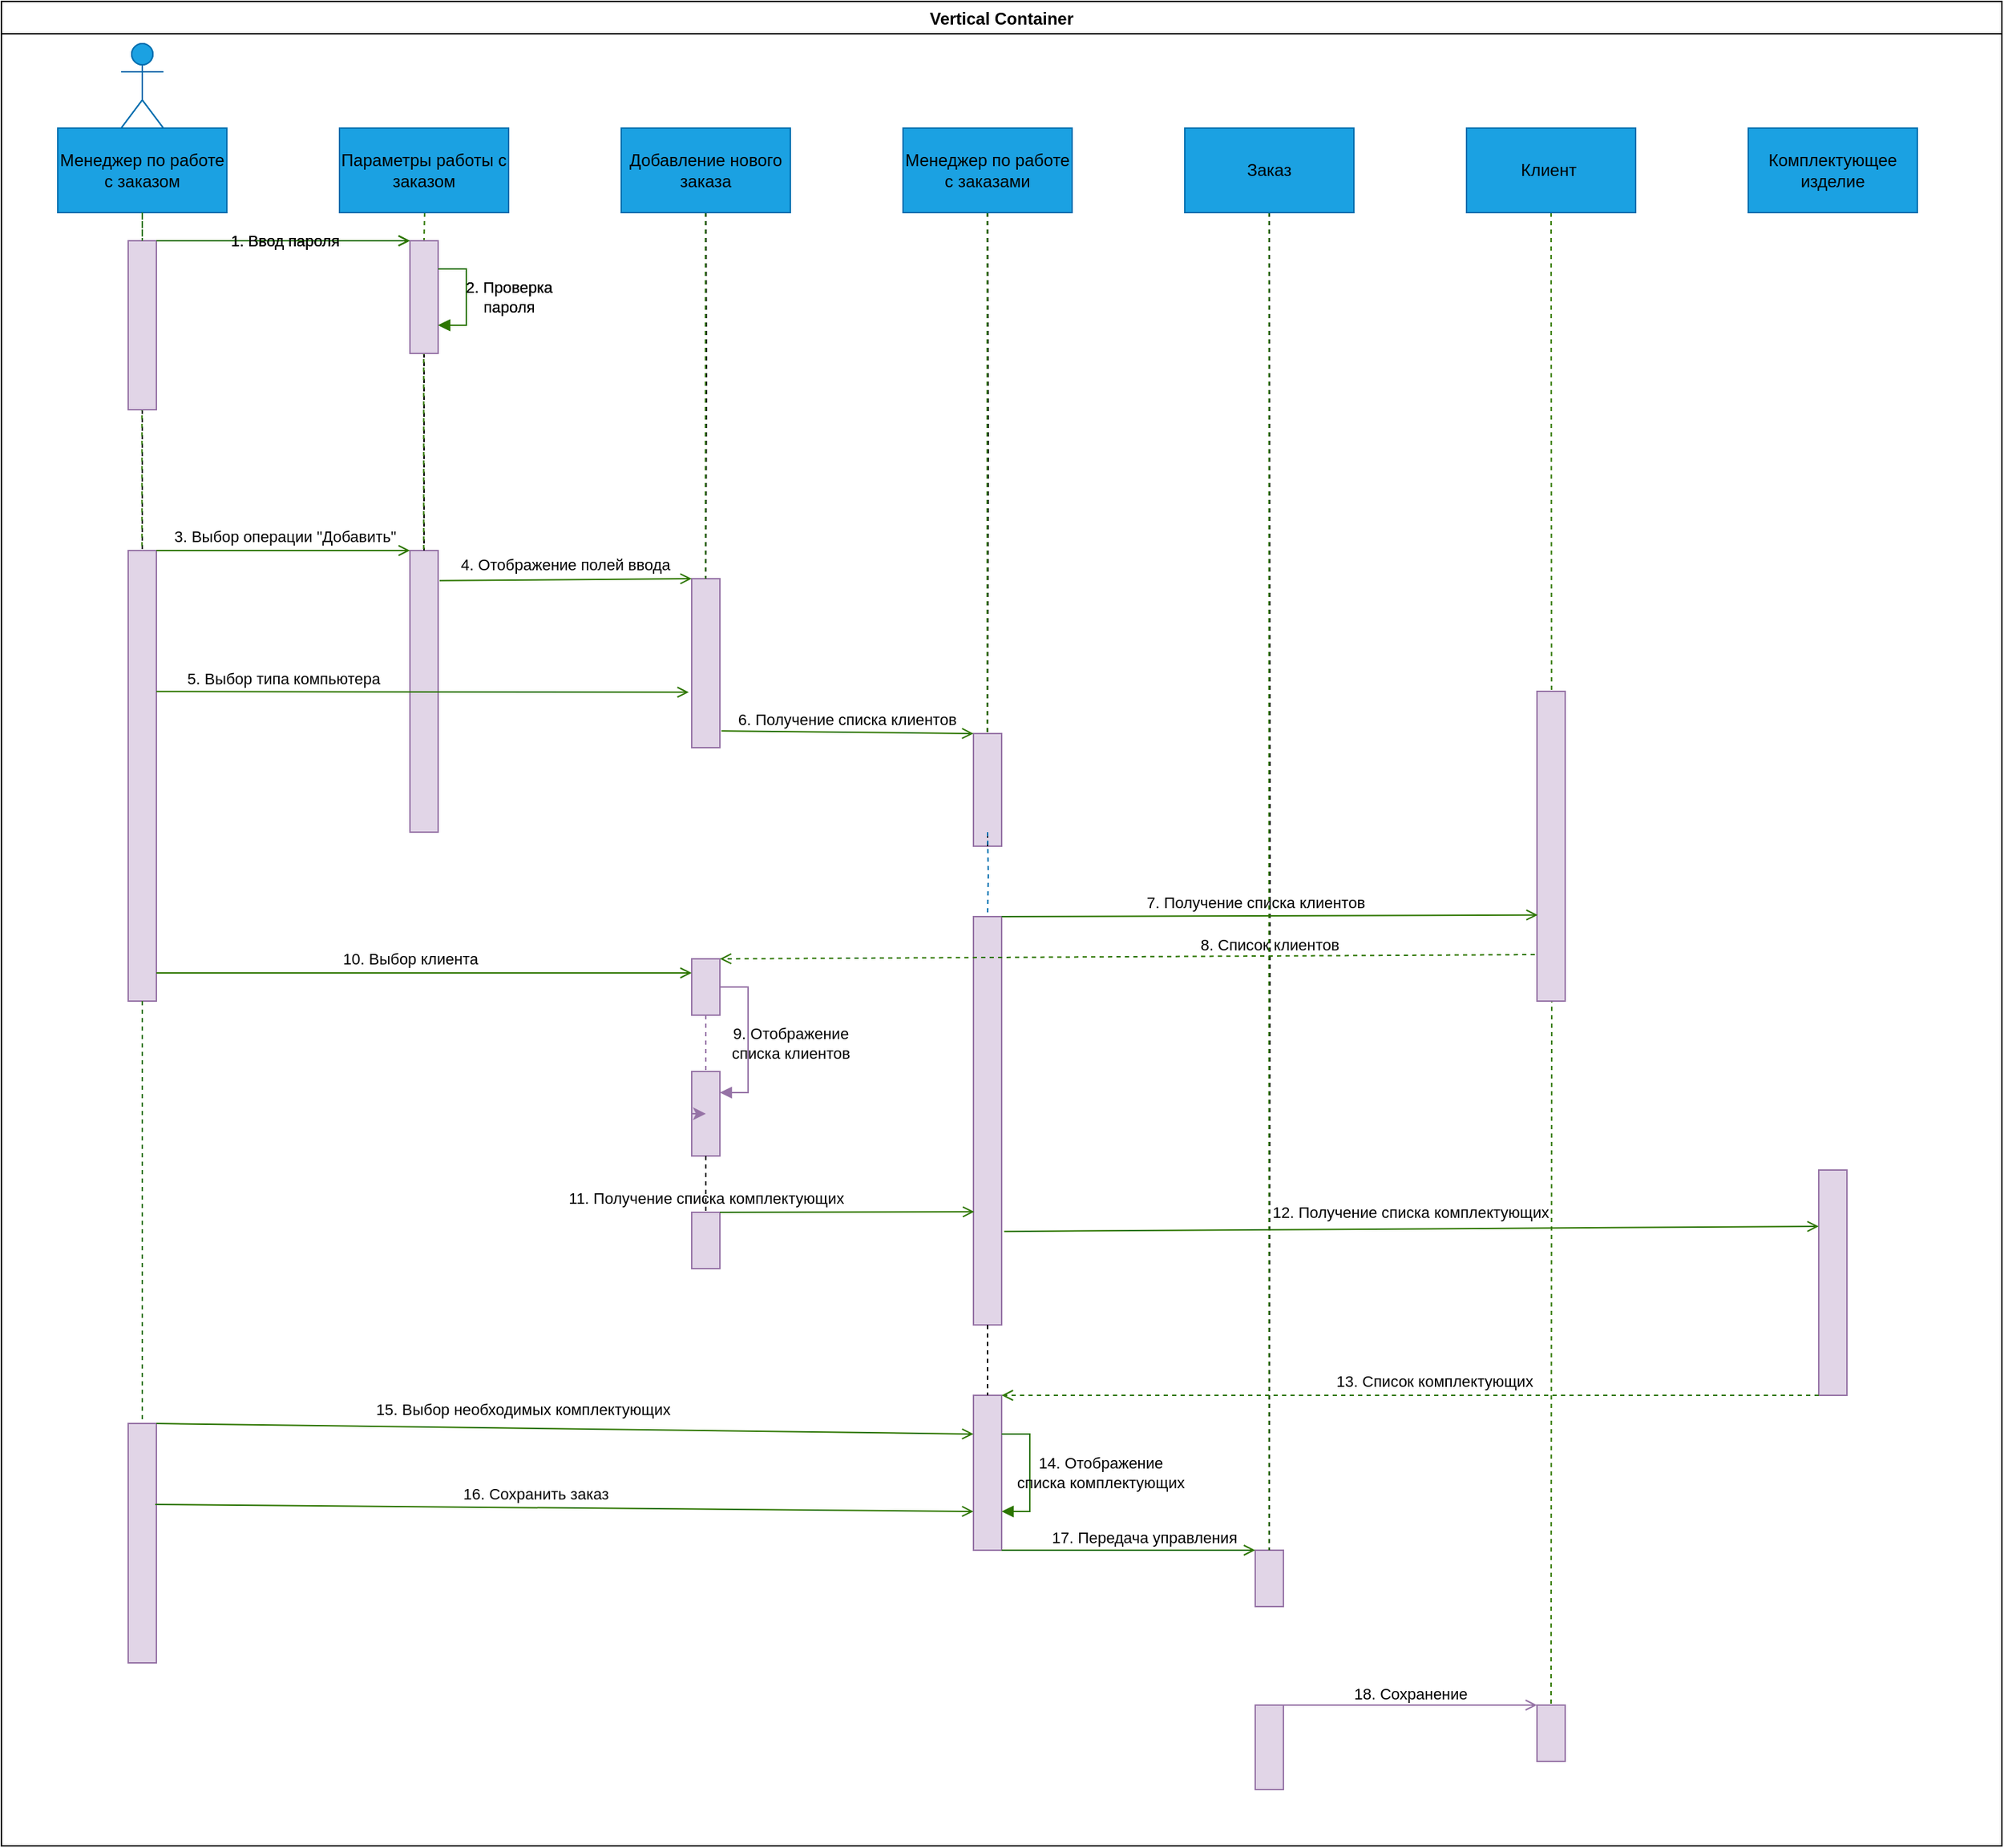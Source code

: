 <mxfile version="20.6.2" type="device"><diagram id="0eErJqHY7ywo8RFmWV6h" name="Страница 1"><mxGraphModel dx="2771" dy="1712" grid="1" gridSize="10" guides="1" tooltips="1" connect="1" arrows="1" fold="1" page="1" pageScale="1" pageWidth="1169" pageHeight="827" math="0" shadow="0"><root><mxCell id="0"/><mxCell id="1" parent="0"/><mxCell id="gHKfkircf9dpKTiM7Mci-1" value="" style="edgeStyle=orthogonalEdgeStyle;rounded=0;orthogonalLoop=1;jettySize=auto;html=1;exitX=0.5;exitY=1;exitDx=0;exitDy=0;endArrow=none;endFill=0;dashed=1;fillColor=#60a917;strokeColor=#2D7600;fontColor=#000000;labelBackgroundColor=none;" parent="1" target="gHKfkircf9dpKTiM7Mci-76" edge="1"><mxGeometry relative="1" as="geometry"><mxPoint x="-770" y="350.0" as="targetPoint"/><mxPoint x="-770" y="-510" as="sourcePoint"/></mxGeometry></mxCell><mxCell id="gHKfkircf9dpKTiM7Mci-2" value="" style="rounded=0;whiteSpace=wrap;html=1;fillColor=#e1d5e7;strokeColor=#9673a6;labelBackgroundColor=none;" parent="1" vertex="1"><mxGeometry x="-980" y="-240" width="20" height="320" as="geometry"/></mxCell><mxCell id="gHKfkircf9dpKTiM7Mci-3" value="" style="edgeStyle=orthogonalEdgeStyle;rounded=0;orthogonalLoop=1;jettySize=auto;html=1;exitX=0.5;exitY=1;exitDx=0;exitDy=0;endArrow=none;endFill=0;dashed=1;startArrow=none;fontColor=#000000;labelBackgroundColor=none;" parent="1" source="gHKfkircf9dpKTiM7Mci-74" target="gHKfkircf9dpKTiM7Mci-2" edge="1"><mxGeometry relative="1" as="geometry"><mxPoint x="-970" y="350.0" as="targetPoint"/><mxPoint x="-970" y="-360" as="sourcePoint"/></mxGeometry></mxCell><mxCell id="gHKfkircf9dpKTiM7Mci-4" value="" style="rounded=0;whiteSpace=wrap;html=1;fillColor=#e1d5e7;strokeColor=#9673a6;labelBackgroundColor=none;" parent="1" vertex="1"><mxGeometry x="-780" y="-240" width="20" height="200" as="geometry"/></mxCell><mxCell id="gHKfkircf9dpKTiM7Mci-5" value="" style="edgeStyle=orthogonalEdgeStyle;rounded=0;orthogonalLoop=1;jettySize=auto;html=1;exitX=0.5;exitY=1;exitDx=0;exitDy=0;endArrow=none;endFill=0;dashed=1;startArrow=none;fontColor=#000000;labelBackgroundColor=none;" parent="1" source="gHKfkircf9dpKTiM7Mci-76" target="gHKfkircf9dpKTiM7Mci-4" edge="1"><mxGeometry relative="1" as="geometry"><mxPoint x="-770" y="350.0" as="targetPoint"/><mxPoint x="-770" y="-400" as="sourcePoint"/></mxGeometry></mxCell><mxCell id="gHKfkircf9dpKTiM7Mci-6" value="" style="rounded=0;whiteSpace=wrap;html=1;fillColor=#e1d5e7;strokeColor=#9673a6;labelBackgroundColor=none;" parent="1" vertex="1"><mxGeometry x="-580" y="-220" width="20" height="120" as="geometry"/></mxCell><mxCell id="gHKfkircf9dpKTiM7Mci-7" value="" style="edgeStyle=orthogonalEdgeStyle;rounded=0;orthogonalLoop=1;jettySize=auto;html=1;exitX=0.5;exitY=1;exitDx=0;exitDy=0;endArrow=none;endFill=0;dashed=1;fontColor=#000000;labelBackgroundColor=none;" parent="1" target="gHKfkircf9dpKTiM7Mci-6" edge="1"><mxGeometry relative="1" as="geometry"><mxPoint x="-570" y="350.0" as="targetPoint"/><mxPoint x="-570" y="-510" as="sourcePoint"/></mxGeometry></mxCell><mxCell id="gHKfkircf9dpKTiM7Mci-8" value="" style="rounded=0;whiteSpace=wrap;html=1;fillColor=#e1d5e7;strokeColor=#9673a6;labelBackgroundColor=none;" parent="1" vertex="1"><mxGeometry x="-380" y="-110" width="20" height="80" as="geometry"/></mxCell><mxCell id="gHKfkircf9dpKTiM7Mci-9" value="" style="edgeStyle=orthogonalEdgeStyle;rounded=0;orthogonalLoop=1;jettySize=auto;html=1;exitX=0.5;exitY=1;exitDx=0;exitDy=0;endArrow=none;endFill=0;dashed=1;fontColor=#000000;labelBackgroundColor=none;" parent="1" target="gHKfkircf9dpKTiM7Mci-8" edge="1"><mxGeometry relative="1" as="geometry"><mxPoint x="-370" y="350.0" as="targetPoint"/><mxPoint x="-370" y="-510" as="sourcePoint"/></mxGeometry></mxCell><mxCell id="gHKfkircf9dpKTiM7Mci-10" value="" style="rounded=0;whiteSpace=wrap;html=1;fillColor=#e1d5e7;strokeColor=#9673a6;labelBackgroundColor=none;" parent="1" vertex="1"><mxGeometry x="-980" y="380" width="20" height="170" as="geometry"/></mxCell><mxCell id="gHKfkircf9dpKTiM7Mci-11" value="" style="edgeStyle=orthogonalEdgeStyle;rounded=0;orthogonalLoop=1;jettySize=auto;html=1;exitX=0.5;exitY=1;exitDx=0;exitDy=0;endArrow=none;endFill=0;dashed=1;startArrow=none;fontColor=#000000;fillColor=#60a917;strokeColor=#2D7600;labelBackgroundColor=none;" parent="1" source="gHKfkircf9dpKTiM7Mci-2" target="gHKfkircf9dpKTiM7Mci-10" edge="1"><mxGeometry relative="1" as="geometry"><mxPoint x="-970" y="350.0" as="targetPoint"/><mxPoint x="-970" y="80.0" as="sourcePoint"/></mxGeometry></mxCell><mxCell id="gHKfkircf9dpKTiM7Mci-12" value="" style="edgeStyle=orthogonalEdgeStyle;rounded=0;orthogonalLoop=1;jettySize=auto;html=1;exitX=0.5;exitY=1;exitDx=0;exitDy=0;endArrow=none;endFill=0;dashed=1;startArrow=none;fontColor=#000000;labelBackgroundColor=none;" parent="1" source="gHKfkircf9dpKTiM7Mci-8" edge="1"><mxGeometry relative="1" as="geometry"><mxPoint x="-370" y="-40.0" as="targetPoint"/><mxPoint x="-370" y="-40.0" as="sourcePoint"/></mxGeometry></mxCell><mxCell id="gHKfkircf9dpKTiM7Mci-13" style="edgeStyle=orthogonalEdgeStyle;rounded=0;orthogonalLoop=1;jettySize=auto;html=1;exitX=1;exitY=0.5;exitDx=0;exitDy=0;entryX=1;entryY=0.25;entryDx=0;entryDy=0;endArrow=block;endFill=1;fontColor=#000000;fillColor=#e1d5e7;strokeColor=#9673a6;labelBackgroundColor=none;" parent="1" source="gHKfkircf9dpKTiM7Mci-15" target="gHKfkircf9dpKTiM7Mci-16" edge="1"><mxGeometry relative="1" as="geometry"/></mxCell><mxCell id="gHKfkircf9dpKTiM7Mci-14" value="9. Отображение &lt;br&gt;списка клиентов" style="edgeLabel;html=1;align=center;verticalAlign=middle;resizable=0;points=[];fontColor=#000000;labelBackgroundColor=none;" parent="gHKfkircf9dpKTiM7Mci-13" vertex="1" connectable="0"><mxGeometry x="-0.325" y="-2" relative="1" as="geometry"><mxPoint x="32" y="21" as="offset"/></mxGeometry></mxCell><mxCell id="gHKfkircf9dpKTiM7Mci-15" value="" style="rounded=0;whiteSpace=wrap;html=1;fillColor=#e1d5e7;strokeColor=#9673a6;labelBackgroundColor=none;" parent="1" vertex="1"><mxGeometry x="-580" y="50" width="20" height="40" as="geometry"/></mxCell><mxCell id="gHKfkircf9dpKTiM7Mci-16" value="" style="rounded=0;whiteSpace=wrap;html=1;fillColor=#e1d5e7;strokeColor=#9673a6;labelBackgroundColor=none;" parent="1" vertex="1"><mxGeometry x="-580" y="130" width="20" height="60" as="geometry"/></mxCell><mxCell id="gHKfkircf9dpKTiM7Mci-17" value="" style="edgeStyle=orthogonalEdgeStyle;rounded=0;orthogonalLoop=1;jettySize=auto;html=1;exitX=0.5;exitY=1;exitDx=0;exitDy=0;endArrow=none;endFill=0;dashed=1;startArrow=none;fontColor=#000000;labelBackgroundColor=none;fillColor=#e1d5e7;strokeColor=#9673a6;" parent="1" source="gHKfkircf9dpKTiM7Mci-15" target="gHKfkircf9dpKTiM7Mci-16" edge="1"><mxGeometry relative="1" as="geometry"><mxPoint x="-570" y="350.0" as="targetPoint"/><mxPoint x="-570" y="-4.547e-13" as="sourcePoint"/></mxGeometry></mxCell><mxCell id="gHKfkircf9dpKTiM7Mci-18" value="" style="rounded=0;whiteSpace=wrap;html=1;fillColor=#e1d5e7;strokeColor=#9673a6;labelBackgroundColor=none;" parent="1" vertex="1"><mxGeometry x="-580" y="230" width="20" height="40" as="geometry"/></mxCell><mxCell id="gHKfkircf9dpKTiM7Mci-19" value="" style="edgeStyle=orthogonalEdgeStyle;rounded=0;orthogonalLoop=1;jettySize=auto;html=1;exitX=0.5;exitY=1;exitDx=0;exitDy=0;endArrow=none;endFill=0;dashed=1;startArrow=none;fontColor=#000000;labelBackgroundColor=none;" parent="1" source="gHKfkircf9dpKTiM7Mci-16" target="gHKfkircf9dpKTiM7Mci-18" edge="1"><mxGeometry relative="1" as="geometry"><mxPoint x="-570" y="350.0" as="targetPoint"/><mxPoint x="-569" y="100.0" as="sourcePoint"/></mxGeometry></mxCell><mxCell id="gHKfkircf9dpKTiM7Mci-20" value="" style="rounded=0;whiteSpace=wrap;html=1;fillColor=#e1d5e7;strokeColor=#9673a6;labelBackgroundColor=none;" parent="1" vertex="1"><mxGeometry x="-380" y="20" width="20" height="290" as="geometry"/></mxCell><mxCell id="gHKfkircf9dpKTiM7Mci-21" value="" style="edgeStyle=orthogonalEdgeStyle;rounded=0;orthogonalLoop=1;jettySize=auto;html=1;endArrow=none;endFill=0;dashed=1;startArrow=none;fillColor=#1ba1e2;strokeColor=#006EAF;fontColor=#000000;labelBackgroundColor=none;" parent="1" target="gHKfkircf9dpKTiM7Mci-20" edge="1"><mxGeometry relative="1" as="geometry"><mxPoint x="-370" y="600.0" as="targetPoint"/><mxPoint x="-370" y="-40.0" as="sourcePoint"/><Array as="points"/></mxGeometry></mxCell><mxCell id="gHKfkircf9dpKTiM7Mci-22" value="" style="rounded=0;whiteSpace=wrap;html=1;fillColor=#e1d5e7;strokeColor=#9673a6;labelBackgroundColor=none;" parent="1" vertex="1"><mxGeometry x="-380" y="360" width="20" height="110" as="geometry"/></mxCell><mxCell id="gHKfkircf9dpKTiM7Mci-23" value="" style="edgeStyle=orthogonalEdgeStyle;rounded=0;orthogonalLoop=1;jettySize=auto;html=1;endArrow=none;endFill=0;dashed=1;startArrow=none;fontColor=#000000;labelBackgroundColor=none;" parent="1" source="gHKfkircf9dpKTiM7Mci-20" target="gHKfkircf9dpKTiM7Mci-22" edge="1"><mxGeometry relative="1" as="geometry"><mxPoint x="-370" y="600.0" as="targetPoint"/><mxPoint x="-369.941" y="340.0" as="sourcePoint"/><Array as="points"/></mxGeometry></mxCell><mxCell id="gHKfkircf9dpKTiM7Mci-24" value="" style="rounded=0;whiteSpace=wrap;html=1;fillColor=#e1d5e7;strokeColor=#9673a6;labelBackgroundColor=none;" parent="1" vertex="1"><mxGeometry x="-180" y="470" width="20" height="40" as="geometry"/></mxCell><mxCell id="gHKfkircf9dpKTiM7Mci-25" value="" style="edgeStyle=orthogonalEdgeStyle;rounded=0;orthogonalLoop=1;jettySize=auto;html=1;exitX=0.5;exitY=1;exitDx=0;exitDy=0;endArrow=none;endFill=0;dashed=1;entryX=0.5;entryY=0;entryDx=0;entryDy=0;fontColor=#000000;labelBackgroundColor=none;" parent="1" target="gHKfkircf9dpKTiM7Mci-24" edge="1"><mxGeometry relative="1" as="geometry"><mxPoint x="-170" y="270.0" as="targetPoint"/><mxPoint x="-170" y="-510" as="sourcePoint"/></mxGeometry></mxCell><mxCell id="gHKfkircf9dpKTiM7Mci-26" value="" style="rounded=0;whiteSpace=wrap;html=1;fillColor=#e1d5e7;strokeColor=#9673a6;labelBackgroundColor=none;" parent="1" vertex="1"><mxGeometry x="-180" y="580" width="20" height="60" as="geometry"/></mxCell><mxCell id="gHKfkircf9dpKTiM7Mci-27" value="" style="rounded=0;whiteSpace=wrap;html=1;fillColor=#e1d5e7;strokeColor=#9673a6;labelBackgroundColor=none;" parent="1" vertex="1"><mxGeometry x="20" y="580" width="20" height="40" as="geometry"/></mxCell><mxCell id="gHKfkircf9dpKTiM7Mci-28" value="" style="edgeStyle=orthogonalEdgeStyle;rounded=0;orthogonalLoop=1;jettySize=auto;html=1;exitX=0.5;exitY=1;exitDx=0;exitDy=0;endArrow=none;endFill=0;dashed=1;fontColor=#000000;fillColor=#60a917;strokeColor=#2D7600;labelBackgroundColor=none;" parent="1" target="gHKfkircf9dpKTiM7Mci-27" edge="1"><mxGeometry relative="1" as="geometry"><mxPoint x="30" y="830.0" as="targetPoint"/><mxPoint x="30" y="-510" as="sourcePoint"/></mxGeometry></mxCell><mxCell id="gHKfkircf9dpKTiM7Mci-29" value="" style="rounded=0;whiteSpace=wrap;html=1;fillColor=#e1d5e7;strokeColor=#9673a6;labelBackgroundColor=none;" parent="1" vertex="1"><mxGeometry x="20" y="-140" width="20" height="220" as="geometry"/></mxCell><mxCell id="gHKfkircf9dpKTiM7Mci-30" value="" style="rounded=0;whiteSpace=wrap;html=1;fillColor=#e1d5e7;strokeColor=#9673a6;labelBackgroundColor=none;" parent="1" vertex="1"><mxGeometry x="220" y="200" width="20" height="160" as="geometry"/></mxCell><mxCell id="gHKfkircf9dpKTiM7Mci-31" value="" style="html=1;verticalAlign=bottom;labelBackgroundColor=none;endArrow=open;endFill=0;rounded=0;entryX=0;entryY=0;entryDx=0;entryDy=0;exitX=1;exitY=0;exitDx=0;exitDy=0;fontColor=#000000;fillColor=#60a917;strokeColor=#2D7600;" parent="1" source="gHKfkircf9dpKTiM7Mci-2" target="gHKfkircf9dpKTiM7Mci-4" edge="1"><mxGeometry width="160" relative="1" as="geometry"><mxPoint x="-960" y="-240.0" as="sourcePoint"/><mxPoint x="-780" y="-240.0" as="targetPoint"/></mxGeometry></mxCell><mxCell id="gHKfkircf9dpKTiM7Mci-32" value="3. Выбор операции &quot;Добавить&quot;" style="edgeLabel;html=1;align=center;verticalAlign=middle;resizable=0;points=[];fontColor=#000000;labelBackgroundColor=none;" parent="gHKfkircf9dpKTiM7Mci-31" vertex="1" connectable="0"><mxGeometry x="-0.217" y="2" relative="1" as="geometry"><mxPoint x="20" y="-8" as="offset"/></mxGeometry></mxCell><mxCell id="gHKfkircf9dpKTiM7Mci-33" value="" style="html=1;verticalAlign=bottom;labelBackgroundColor=none;endArrow=open;endFill=0;rounded=0;entryX=0;entryY=0;entryDx=0;entryDy=0;exitX=1.05;exitY=0.107;exitDx=0;exitDy=0;exitPerimeter=0;fontColor=#000000;fillColor=#60a917;strokeColor=#2D7600;" parent="1" source="gHKfkircf9dpKTiM7Mci-4" target="gHKfkircf9dpKTiM7Mci-6" edge="1"><mxGeometry width="160" relative="1" as="geometry"><mxPoint x="-760" y="-220" as="sourcePoint"/><mxPoint x="-580" y="-220.0" as="targetPoint"/></mxGeometry></mxCell><mxCell id="gHKfkircf9dpKTiM7Mci-34" value="4. Отображение полей ввода" style="edgeLabel;html=1;align=center;verticalAlign=middle;resizable=0;points=[];fontColor=#000000;labelBackgroundColor=none;" parent="gHKfkircf9dpKTiM7Mci-33" vertex="1" connectable="0"><mxGeometry x="-0.534" y="1" relative="1" as="geometry"><mxPoint x="47" y="-10" as="offset"/></mxGeometry></mxCell><mxCell id="gHKfkircf9dpKTiM7Mci-35" value="" style="html=1;verticalAlign=bottom;labelBackgroundColor=none;endArrow=open;endFill=0;rounded=0;entryX=-0.104;entryY=0.672;entryDx=0;entryDy=0;exitX=1;exitY=0.313;exitDx=0;exitDy=0;exitPerimeter=0;entryPerimeter=0;fontColor=#000000;fillColor=#60a917;strokeColor=#2D7600;" parent="1" source="gHKfkircf9dpKTiM7Mci-2" target="gHKfkircf9dpKTiM7Mci-6" edge="1"><mxGeometry width="160" relative="1" as="geometry"><mxPoint x="-760" y="-140.0" as="sourcePoint"/><mxPoint x="-580.0" y="-140.0" as="targetPoint"/></mxGeometry></mxCell><mxCell id="gHKfkircf9dpKTiM7Mci-36" value="5. Выбор типа компьютера" style="edgeLabel;html=1;align=center;verticalAlign=middle;resizable=0;points=[];fontColor=#000000;labelBackgroundColor=none;" parent="gHKfkircf9dpKTiM7Mci-35" vertex="1" connectable="0"><mxGeometry x="-0.572" y="2" relative="1" as="geometry"><mxPoint x="9" y="-8" as="offset"/></mxGeometry></mxCell><mxCell id="gHKfkircf9dpKTiM7Mci-37" value="" style="html=1;verticalAlign=bottom;labelBackgroundColor=none;endArrow=open;endFill=0;rounded=0;entryX=0;entryY=0;entryDx=0;entryDy=0;exitX=1.054;exitY=0.901;exitDx=0;exitDy=0;exitPerimeter=0;fontColor=#000000;fillColor=#60a917;strokeColor=#2D7600;" parent="1" source="gHKfkircf9dpKTiM7Mci-6" target="gHKfkircf9dpKTiM7Mci-8" edge="1"><mxGeometry width="160" relative="1" as="geometry"><mxPoint x="-559" y="-108.6" as="sourcePoint"/><mxPoint x="-380" y="-110" as="targetPoint"/></mxGeometry></mxCell><mxCell id="gHKfkircf9dpKTiM7Mci-38" value="6. Получение списка клиентов" style="edgeLabel;html=1;align=center;verticalAlign=middle;resizable=0;points=[];fontColor=#000000;labelBackgroundColor=none;" parent="gHKfkircf9dpKTiM7Mci-37" vertex="1" connectable="0"><mxGeometry x="0.184" relative="1" as="geometry"><mxPoint x="-17" y="-9" as="offset"/></mxGeometry></mxCell><mxCell id="gHKfkircf9dpKTiM7Mci-39" value="" style="html=1;verticalAlign=bottom;labelBackgroundColor=none;endArrow=open;endFill=0;rounded=0;entryX=0.028;entryY=0.722;entryDx=0;entryDy=0;exitX=1;exitY=0;exitDx=0;exitDy=0;entryPerimeter=0;fontColor=#000000;fillColor=#60a917;strokeColor=#2D7600;" parent="1" source="gHKfkircf9dpKTiM7Mci-20" target="gHKfkircf9dpKTiM7Mci-29" edge="1"><mxGeometry width="160" relative="1" as="geometry"><mxPoint x="-360" y="20" as="sourcePoint"/><mxPoint x="-180" y="20" as="targetPoint"/></mxGeometry></mxCell><mxCell id="gHKfkircf9dpKTiM7Mci-40" value="7. Получение списка клиентов" style="edgeLabel;html=1;align=center;verticalAlign=middle;resizable=0;points=[];fontColor=#000000;labelBackgroundColor=none;" parent="gHKfkircf9dpKTiM7Mci-39" vertex="1" connectable="0"><mxGeometry x="-0.182" y="3" relative="1" as="geometry"><mxPoint x="24" y="-7" as="offset"/></mxGeometry></mxCell><mxCell id="gHKfkircf9dpKTiM7Mci-41" value="" style="html=1;verticalAlign=bottom;labelBackgroundColor=none;endArrow=open;endFill=0;dashed=1;rounded=0;entryX=1;entryY=0;entryDx=0;entryDy=0;exitX=-0.077;exitY=0.85;exitDx=0;exitDy=0;exitPerimeter=0;fontColor=#000000;fillColor=#60a917;strokeColor=#2D7600;" parent="1" source="gHKfkircf9dpKTiM7Mci-29" target="gHKfkircf9dpKTiM7Mci-15" edge="1"><mxGeometry width="160" relative="1" as="geometry"><mxPoint x="-320" y="70" as="sourcePoint"/><mxPoint x="-160" y="70" as="targetPoint"/></mxGeometry></mxCell><mxCell id="gHKfkircf9dpKTiM7Mci-42" value="8. Список клиентов" style="edgeLabel;html=1;align=center;verticalAlign=middle;resizable=0;points=[];fontColor=#000000;labelBackgroundColor=none;" parent="gHKfkircf9dpKTiM7Mci-41" vertex="1" connectable="0"><mxGeometry x="-0.428" y="-3" relative="1" as="geometry"><mxPoint x="-23" y="-5" as="offset"/></mxGeometry></mxCell><mxCell id="gHKfkircf9dpKTiM7Mci-43" value="" style="html=1;verticalAlign=bottom;labelBackgroundColor=none;endArrow=open;endFill=0;rounded=0;entryX=0;entryY=0.25;entryDx=0;entryDy=0;fontColor=#000000;fillColor=#60a917;strokeColor=#2D7600;" parent="1" target="gHKfkircf9dpKTiM7Mci-15" edge="1"><mxGeometry width="160" relative="1" as="geometry"><mxPoint x="-960" y="60" as="sourcePoint"/><mxPoint x="-800" y="60" as="targetPoint"/></mxGeometry></mxCell><mxCell id="gHKfkircf9dpKTiM7Mci-44" value="10. Выбор клиента" style="edgeLabel;html=1;align=center;verticalAlign=middle;resizable=0;points=[];fontColor=#000000;labelBackgroundColor=none;" parent="gHKfkircf9dpKTiM7Mci-43" vertex="1" connectable="0"><mxGeometry x="-0.089" y="1" relative="1" as="geometry"><mxPoint x="7" y="-9" as="offset"/></mxGeometry></mxCell><mxCell id="gHKfkircf9dpKTiM7Mci-45" value="" style="html=1;verticalAlign=bottom;labelBackgroundColor=none;endArrow=open;endFill=0;rounded=0;entryX=0.027;entryY=0.723;entryDx=0;entryDy=0;entryPerimeter=0;exitX=1;exitY=0;exitDx=0;exitDy=0;fillColor=#60a917;strokeColor=#2D7600;fontColor=#000000;" parent="1" source="gHKfkircf9dpKTiM7Mci-18" target="gHKfkircf9dpKTiM7Mci-20" edge="1"><mxGeometry width="160" relative="1" as="geometry"><mxPoint x="-760" y="220" as="sourcePoint"/><mxPoint x="-380" y="220" as="targetPoint"/></mxGeometry></mxCell><mxCell id="gHKfkircf9dpKTiM7Mci-46" value="11. Получение списка комплектующих" style="edgeLabel;html=1;align=center;verticalAlign=middle;resizable=0;points=[];fontColor=#000000;labelBackgroundColor=none;" parent="gHKfkircf9dpKTiM7Mci-45" vertex="1" connectable="0"><mxGeometry x="-0.682" y="1" relative="1" as="geometry"><mxPoint x="-39" y="-9" as="offset"/></mxGeometry></mxCell><mxCell id="gHKfkircf9dpKTiM7Mci-47" value="" style="html=1;verticalAlign=bottom;labelBackgroundColor=none;endArrow=open;endFill=0;rounded=0;entryX=0;entryY=0.25;entryDx=0;entryDy=0;exitX=1.089;exitY=0.771;exitDx=0;exitDy=0;exitPerimeter=0;fontColor=#000000;fillColor=#60a917;strokeColor=#2D7600;" parent="1" source="gHKfkircf9dpKTiM7Mci-20" target="gHKfkircf9dpKTiM7Mci-30" edge="1"><mxGeometry width="160" relative="1" as="geometry"><mxPoint x="-360" y="240" as="sourcePoint"/><mxPoint x="-179.46" y="239.67" as="targetPoint"/></mxGeometry></mxCell><mxCell id="gHKfkircf9dpKTiM7Mci-48" value="12. Получение списка комплектующих" style="edgeLabel;html=1;align=center;verticalAlign=middle;resizable=0;points=[];fontColor=#000000;labelBackgroundColor=none;" parent="gHKfkircf9dpKTiM7Mci-47" vertex="1" connectable="0"><mxGeometry x="-0.077" y="-1" relative="1" as="geometry"><mxPoint x="21" y="-13" as="offset"/></mxGeometry></mxCell><mxCell id="gHKfkircf9dpKTiM7Mci-49" value="" style="html=1;verticalAlign=bottom;labelBackgroundColor=none;endArrow=open;endFill=0;dashed=1;rounded=0;entryX=1;entryY=0;entryDx=0;entryDy=0;exitX=0;exitY=1;exitDx=0;exitDy=0;fontColor=#000000;fillColor=#60a917;strokeColor=#2D7600;" parent="1" source="gHKfkircf9dpKTiM7Mci-30" target="gHKfkircf9dpKTiM7Mci-22" edge="1"><mxGeometry width="160" relative="1" as="geometry"><mxPoint x="-120" y="300" as="sourcePoint"/><mxPoint x="40" y="300" as="targetPoint"/></mxGeometry></mxCell><mxCell id="gHKfkircf9dpKTiM7Mci-50" value="13. Список комплектующих" style="edgeLabel;html=1;align=center;verticalAlign=middle;resizable=0;points=[];fontColor=#000000;labelBackgroundColor=none;" parent="gHKfkircf9dpKTiM7Mci-49" vertex="1" connectable="0"><mxGeometry x="-0.059" y="3" relative="1" as="geometry"><mxPoint y="-13" as="offset"/></mxGeometry></mxCell><mxCell id="gHKfkircf9dpKTiM7Mci-51" value="" style="html=1;verticalAlign=bottom;labelBackgroundColor=none;endArrow=open;endFill=0;rounded=0;exitX=1;exitY=0;exitDx=0;exitDy=0;entryX=0;entryY=0.25;entryDx=0;entryDy=0;fontColor=#000000;fillColor=#60a917;strokeColor=#2D7600;" parent="1" source="gHKfkircf9dpKTiM7Mci-10" target="gHKfkircf9dpKTiM7Mci-22" edge="1"><mxGeometry width="160" relative="1" as="geometry"><mxPoint x="-950" y="380" as="sourcePoint"/><mxPoint x="40" y="300" as="targetPoint"/></mxGeometry></mxCell><mxCell id="gHKfkircf9dpKTiM7Mci-52" value="15. Выбор необходимых комплектующих" style="edgeLabel;html=1;align=center;verticalAlign=middle;resizable=0;points=[];fontColor=#000000;labelBackgroundColor=none;" parent="gHKfkircf9dpKTiM7Mci-51" vertex="1" connectable="0"><mxGeometry x="-0.145" relative="1" as="geometry"><mxPoint x="12" y="-13" as="offset"/></mxGeometry></mxCell><mxCell id="gHKfkircf9dpKTiM7Mci-53" style="edgeStyle=orthogonalEdgeStyle;rounded=0;orthogonalLoop=1;jettySize=auto;html=1;exitX=1;exitY=0.25;exitDx=0;exitDy=0;entryX=1;entryY=0.75;entryDx=0;entryDy=0;endArrow=block;endFill=1;fontColor=#000000;fillColor=#60a917;strokeColor=#2D7600;labelBackgroundColor=none;" parent="1" source="gHKfkircf9dpKTiM7Mci-22" target="gHKfkircf9dpKTiM7Mci-22" edge="1"><mxGeometry relative="1" as="geometry"/></mxCell><mxCell id="gHKfkircf9dpKTiM7Mci-54" value="14. Отображение &lt;br&gt;списка комплектующих" style="edgeLabel;html=1;align=center;verticalAlign=middle;resizable=0;points=[];fontColor=#000000;labelBackgroundColor=none;" parent="gHKfkircf9dpKTiM7Mci-53" vertex="1" connectable="0"><mxGeometry x="-0.368" y="3" relative="1" as="geometry"><mxPoint x="47" y="17" as="offset"/></mxGeometry></mxCell><mxCell id="gHKfkircf9dpKTiM7Mci-55" value="" style="html=1;verticalAlign=bottom;labelBackgroundColor=none;endArrow=open;endFill=0;rounded=0;entryX=0;entryY=0.75;entryDx=0;entryDy=0;exitX=0.959;exitY=0.338;exitDx=0;exitDy=0;exitPerimeter=0;fontColor=#000000;fillColor=#60a917;strokeColor=#2D7600;" parent="1" source="gHKfkircf9dpKTiM7Mci-10" target="gHKfkircf9dpKTiM7Mci-22" edge="1"><mxGeometry width="160" relative="1" as="geometry"><mxPoint x="-730" y="450" as="sourcePoint"/><mxPoint x="-570" y="450" as="targetPoint"/></mxGeometry></mxCell><mxCell id="gHKfkircf9dpKTiM7Mci-56" value="16. Сохранить заказ" style="edgeLabel;html=1;align=center;verticalAlign=middle;resizable=0;points=[];fontColor=#000000;labelBackgroundColor=none;" parent="gHKfkircf9dpKTiM7Mci-55" vertex="1" connectable="0"><mxGeometry x="-0.072" relative="1" as="geometry"><mxPoint y="-10" as="offset"/></mxGeometry></mxCell><mxCell id="gHKfkircf9dpKTiM7Mci-57" value="" style="html=1;verticalAlign=bottom;labelBackgroundColor=none;endArrow=open;endFill=0;rounded=0;exitX=1;exitY=1;exitDx=0;exitDy=0;entryX=0;entryY=0;entryDx=0;entryDy=0;fontColor=#000000;fillColor=#60a917;strokeColor=#2D7600;" parent="1" source="gHKfkircf9dpKTiM7Mci-22" target="gHKfkircf9dpKTiM7Mci-24" edge="1"><mxGeometry width="160" relative="1" as="geometry"><mxPoint x="-200" y="530" as="sourcePoint"/><mxPoint x="-40" y="530" as="targetPoint"/></mxGeometry></mxCell><mxCell id="gHKfkircf9dpKTiM7Mci-58" value="17. Передача управления" style="edgeLabel;html=1;align=center;verticalAlign=middle;resizable=0;points=[];fontColor=#000000;labelBackgroundColor=none;" parent="gHKfkircf9dpKTiM7Mci-57" vertex="1" connectable="0"><mxGeometry x="0.121" y="-1" relative="1" as="geometry"><mxPoint y="-10" as="offset"/></mxGeometry></mxCell><mxCell id="gHKfkircf9dpKTiM7Mci-59" value="" style="html=1;verticalAlign=bottom;labelBackgroundColor=none;endArrow=open;endFill=0;rounded=0;entryX=0;entryY=0;entryDx=0;entryDy=0;exitX=1;exitY=0;exitDx=0;exitDy=0;fontColor=#000000;fillColor=#e1d5e7;strokeColor=#9673a6;" parent="1" source="gHKfkircf9dpKTiM7Mci-26" target="gHKfkircf9dpKTiM7Mci-27" edge="1"><mxGeometry width="160" relative="1" as="geometry"><mxPoint x="-120" y="560" as="sourcePoint"/><mxPoint x="40" y="560" as="targetPoint"/></mxGeometry></mxCell><mxCell id="gHKfkircf9dpKTiM7Mci-60" value="18. Сохранение" style="edgeLabel;html=1;align=center;verticalAlign=middle;resizable=0;points=[];fontColor=#000000;labelBackgroundColor=none;" parent="gHKfkircf9dpKTiM7Mci-59" vertex="1" connectable="0"><mxGeometry x="-0.169" y="-2" relative="1" as="geometry"><mxPoint x="15" y="-10" as="offset"/></mxGeometry></mxCell><mxCell id="gHKfkircf9dpKTiM7Mci-61" value="" style="edgeStyle=orthogonalEdgeStyle;rounded=0;orthogonalLoop=1;jettySize=auto;html=1;exitX=0.5;exitY=1;exitDx=0;exitDy=0;endArrow=none;endFill=0;dashed=1;startArrow=none;fillColor=#60a917;strokeColor=#2D7600;fontColor=#000000;labelBackgroundColor=none;" parent="1" edge="1"><mxGeometry relative="1" as="geometry"><mxPoint x="-970.23" y="-240" as="targetPoint"/><mxPoint x="-970.23" y="-360" as="sourcePoint"/></mxGeometry></mxCell><mxCell id="gHKfkircf9dpKTiM7Mci-62" value="" style="edgeStyle=orthogonalEdgeStyle;rounded=0;orthogonalLoop=1;jettySize=auto;html=1;exitX=0.5;exitY=1;exitDx=0;exitDy=0;endArrow=none;endFill=0;dashed=1;startArrow=none;fillColor=#60a917;strokeColor=#2D7600;fontColor=#000000;labelBackgroundColor=none;" parent="1" edge="1"><mxGeometry relative="1" as="geometry"><mxPoint x="-770.23" y="-240" as="targetPoint"/><mxPoint x="-770.23" y="-400" as="sourcePoint"/></mxGeometry></mxCell><mxCell id="gHKfkircf9dpKTiM7Mci-63" value="" style="edgeStyle=orthogonalEdgeStyle;rounded=0;orthogonalLoop=1;jettySize=auto;html=1;exitX=0.5;exitY=1;exitDx=0;exitDy=0;endArrow=none;endFill=0;dashed=1;fillColor=#60a917;strokeColor=#2D7600;fontColor=#000000;labelBackgroundColor=none;" parent="1" edge="1"><mxGeometry relative="1" as="geometry"><mxPoint x="-570.23" y="-220" as="targetPoint"/><mxPoint x="-570.23" y="-510" as="sourcePoint"/></mxGeometry></mxCell><mxCell id="gHKfkircf9dpKTiM7Mci-64" value="" style="edgeStyle=orthogonalEdgeStyle;rounded=0;orthogonalLoop=1;jettySize=auto;html=1;exitX=0.5;exitY=1;exitDx=0;exitDy=0;endArrow=none;endFill=0;dashed=1;fillColor=#60a917;strokeColor=#2D7600;fontColor=#000000;labelBackgroundColor=none;" parent="1" edge="1"><mxGeometry relative="1" as="geometry"><mxPoint x="-370.23" y="-110" as="targetPoint"/><mxPoint x="-370.23" y="-510" as="sourcePoint"/></mxGeometry></mxCell><mxCell id="gHKfkircf9dpKTiM7Mci-65" value="" style="edgeStyle=orthogonalEdgeStyle;rounded=0;orthogonalLoop=1;jettySize=auto;html=1;exitX=0.5;exitY=1;exitDx=0;exitDy=0;endArrow=none;endFill=0;dashed=1;entryX=0.5;entryY=0;entryDx=0;entryDy=0;fillColor=#60a917;strokeColor=#2D7600;fontColor=#000000;labelBackgroundColor=none;" parent="1" edge="1"><mxGeometry relative="1" as="geometry"><mxPoint x="-170.23" y="470" as="targetPoint"/><mxPoint x="-170.23" y="-510" as="sourcePoint"/></mxGeometry></mxCell><mxCell id="gHKfkircf9dpKTiM7Mci-66" value="" style="shape=umlActor;verticalLabelPosition=bottom;verticalAlign=top;html=1;outlineConnect=0;fillColor=#1ba1e2;fontColor=#000000;strokeColor=#006EAF;labelBackgroundColor=#FFFFFF;" parent="1" vertex="1"><mxGeometry x="-985" y="-600.0" width="30" height="60" as="geometry"/></mxCell><mxCell id="gHKfkircf9dpKTiM7Mci-67" value="Менеджер по работе с заказом" style="rounded=0;whiteSpace=wrap;html=1;fillColor=#1ba1e2;fontColor=#000000;strokeColor=#006EAF;labelBackgroundColor=none;" parent="1" vertex="1"><mxGeometry x="-1030" y="-540" width="120" height="60" as="geometry"/></mxCell><mxCell id="gHKfkircf9dpKTiM7Mci-68" value="Добавление нового заказа" style="rounded=0;whiteSpace=wrap;html=1;fillColor=#1ba1e2;fontColor=#000000;strokeColor=#006EAF;labelBackgroundColor=none;" parent="1" vertex="1"><mxGeometry x="-630" y="-540" width="120" height="60" as="geometry"/></mxCell><mxCell id="gHKfkircf9dpKTiM7Mci-69" value="Параметры работы с заказом" style="rounded=0;whiteSpace=wrap;html=1;fillColor=#1ba1e2;fontColor=#000000;strokeColor=#006EAF;labelBackgroundColor=none;" parent="1" vertex="1"><mxGeometry x="-830" y="-540" width="120" height="60" as="geometry"/></mxCell><mxCell id="gHKfkircf9dpKTiM7Mci-70" value="Менеджер по работе с заказами" style="rounded=0;whiteSpace=wrap;html=1;fillColor=#1ba1e2;fontColor=#000000;strokeColor=#006EAF;labelBackgroundColor=none;" parent="1" vertex="1"><mxGeometry x="-430" y="-540" width="120" height="60" as="geometry"/></mxCell><mxCell id="gHKfkircf9dpKTiM7Mci-71" value="Заказ" style="rounded=0;whiteSpace=wrap;html=1;fillColor=#1ba1e2;fontColor=#000000;strokeColor=#006EAF;labelBackgroundColor=none;" parent="1" vertex="1"><mxGeometry x="-230" y="-540" width="120" height="60" as="geometry"/></mxCell><mxCell id="gHKfkircf9dpKTiM7Mci-72" value="Клиент&amp;nbsp;" style="rounded=0;whiteSpace=wrap;html=1;fillColor=#1ba1e2;fontColor=#000000;strokeColor=#006EAF;labelBackgroundColor=none;" parent="1" vertex="1"><mxGeometry x="-30" y="-540" width="120" height="60" as="geometry"/></mxCell><mxCell id="gHKfkircf9dpKTiM7Mci-73" value="Комплектующее изделие" style="rounded=0;whiteSpace=wrap;html=1;fillColor=#1ba1e2;fontColor=#000000;strokeColor=#006EAF;labelBackgroundColor=none;" parent="1" vertex="1"><mxGeometry x="170" y="-540" width="120" height="60" as="geometry"/></mxCell><mxCell id="gHKfkircf9dpKTiM7Mci-74" value="" style="rounded=0;whiteSpace=wrap;html=1;fillColor=#60a917;fontColor=#000000;strokeColor=#2D7600;labelBackgroundColor=none;" parent="1" vertex="1"><mxGeometry x="-980" y="-460" width="20" height="120" as="geometry"/></mxCell><mxCell id="gHKfkircf9dpKTiM7Mci-75" value="" style="edgeStyle=orthogonalEdgeStyle;rounded=0;orthogonalLoop=1;jettySize=auto;html=1;exitX=0.5;exitY=1;exitDx=0;exitDy=0;endArrow=none;endFill=0;dashed=1;fillColor=#60a917;strokeColor=#2D7600;fontColor=#000000;labelBackgroundColor=none;" parent="1" source="gHKfkircf9dpKTiM7Mci-67" target="gHKfkircf9dpKTiM7Mci-74" edge="1"><mxGeometry relative="1" as="geometry"><mxPoint x="100" y="980.0" as="targetPoint"/><mxPoint x="100" y="120" as="sourcePoint"/></mxGeometry></mxCell><mxCell id="gHKfkircf9dpKTiM7Mci-76" value="" style="rounded=0;whiteSpace=wrap;html=1;fillColor=#60a917;fontColor=#000000;strokeColor=#2D7600;labelBackgroundColor=none;" parent="1" vertex="1"><mxGeometry x="-780" y="-460" width="20" height="80" as="geometry"/></mxCell><mxCell id="gHKfkircf9dpKTiM7Mci-77" value="" style="html=1;verticalAlign=bottom;labelBackgroundColor=none;endArrow=open;endFill=0;rounded=0;entryX=0;entryY=0;entryDx=0;entryDy=0;exitX=1;exitY=0;exitDx=0;exitDy=0;fontColor=#000000;fillColor=#60a917;strokeColor=#2D7600;" parent="1" source="gHKfkircf9dpKTiM7Mci-74" target="gHKfkircf9dpKTiM7Mci-76" edge="1"><mxGeometry width="160" relative="1" as="geometry"><mxPoint x="115" y="150" as="sourcePoint"/><mxPoint x="275" y="150" as="targetPoint"/></mxGeometry></mxCell><mxCell id="gHKfkircf9dpKTiM7Mci-78" value="1. Ввод пароля" style="edgeLabel;html=1;align=center;verticalAlign=middle;resizable=0;points=[];fontColor=#000000;labelBackgroundColor=none;" parent="gHKfkircf9dpKTiM7Mci-77" vertex="1" connectable="0"><mxGeometry x="-0.352" y="3" relative="1" as="geometry"><mxPoint x="32" y="3" as="offset"/></mxGeometry></mxCell><mxCell id="gHKfkircf9dpKTiM7Mci-79" style="edgeStyle=orthogonalEdgeStyle;rounded=0;orthogonalLoop=1;jettySize=auto;html=1;exitX=1;exitY=0.25;exitDx=0;exitDy=0;entryX=1;entryY=0.75;entryDx=0;entryDy=0;endArrow=block;endFill=1;fontColor=#000000;fillColor=#60a917;strokeColor=#2D7600;labelBackgroundColor=none;" parent="1" source="gHKfkircf9dpKTiM7Mci-76" target="gHKfkircf9dpKTiM7Mci-76" edge="1"><mxGeometry relative="1" as="geometry"/></mxCell><mxCell id="gHKfkircf9dpKTiM7Mci-80" value="2. Проверка &lt;br&gt;пароля" style="edgeLabel;html=1;align=center;verticalAlign=middle;resizable=0;points=[];fontColor=#000000;labelBackgroundColor=none;" parent="gHKfkircf9dpKTiM7Mci-79" vertex="1" connectable="0"><mxGeometry x="-0.302" y="-2" relative="1" as="geometry"><mxPoint x="32" y="12" as="offset"/></mxGeometry></mxCell><mxCell id="gHKfkircf9dpKTiM7Mci-81" value="Vertical Container" style="swimlane;fontColor=#000000;labelBackgroundColor=#FFFFFF;" parent="1" vertex="1"><mxGeometry x="-1070" y="-630" width="1420" height="1310" as="geometry"/></mxCell><mxCell id="gHKfkircf9dpKTiM7Mci-82" value="" style="shape=umlActor;verticalLabelPosition=bottom;verticalAlign=top;html=1;outlineConnect=0;fillColor=#1ba1e2;fontColor=#000000;strokeColor=#006EAF;labelBackgroundColor=#FFFFFF;" parent="gHKfkircf9dpKTiM7Mci-81" vertex="1"><mxGeometry x="85" y="30.0" width="30" height="60" as="geometry"/></mxCell><mxCell id="gHKfkircf9dpKTiM7Mci-83" value="Менеджер по работе с заказом" style="rounded=0;whiteSpace=wrap;html=1;fillColor=#1ba1e2;fontColor=#000000;strokeColor=#006EAF;labelBackgroundColor=none;" parent="gHKfkircf9dpKTiM7Mci-81" vertex="1"><mxGeometry x="40" y="90" width="120" height="60" as="geometry"/></mxCell><mxCell id="gHKfkircf9dpKTiM7Mci-84" value="Добавление нового заказа" style="rounded=0;whiteSpace=wrap;html=1;fillColor=#1ba1e2;fontColor=#000000;strokeColor=#006EAF;labelBackgroundColor=none;" parent="gHKfkircf9dpKTiM7Mci-81" vertex="1"><mxGeometry x="440" y="90" width="120" height="60" as="geometry"/></mxCell><mxCell id="gHKfkircf9dpKTiM7Mci-85" value="Параметры работы с заказом" style="rounded=0;whiteSpace=wrap;html=1;fillColor=#1ba1e2;fontColor=#000000;strokeColor=#006EAF;labelBackgroundColor=none;" parent="gHKfkircf9dpKTiM7Mci-81" vertex="1"><mxGeometry x="240" y="90" width="120" height="60" as="geometry"/></mxCell><mxCell id="gHKfkircf9dpKTiM7Mci-86" value="Менеджер по работе с заказами" style="rounded=0;whiteSpace=wrap;html=1;fillColor=#1ba1e2;fontColor=#000000;strokeColor=#006EAF;labelBackgroundColor=none;" parent="gHKfkircf9dpKTiM7Mci-81" vertex="1"><mxGeometry x="640" y="90" width="120" height="60" as="geometry"/></mxCell><mxCell id="gHKfkircf9dpKTiM7Mci-87" value="Заказ" style="rounded=0;whiteSpace=wrap;html=1;fillColor=#1ba1e2;fontColor=#000000;strokeColor=#006EAF;labelBackgroundColor=none;" parent="gHKfkircf9dpKTiM7Mci-81" vertex="1"><mxGeometry x="840" y="90" width="120" height="60" as="geometry"/></mxCell><mxCell id="gHKfkircf9dpKTiM7Mci-88" value="Клиент&amp;nbsp;" style="rounded=0;whiteSpace=wrap;html=1;fillColor=#1ba1e2;fontColor=#000000;strokeColor=#006EAF;labelBackgroundColor=none;" parent="gHKfkircf9dpKTiM7Mci-81" vertex="1"><mxGeometry x="1040" y="90" width="120" height="60" as="geometry"/></mxCell><mxCell id="gHKfkircf9dpKTiM7Mci-89" value="Комплектующее изделие" style="rounded=0;whiteSpace=wrap;html=1;fillColor=#1ba1e2;fontColor=#000000;strokeColor=#006EAF;labelBackgroundColor=none;" parent="gHKfkircf9dpKTiM7Mci-81" vertex="1"><mxGeometry x="1240" y="90" width="120" height="60" as="geometry"/></mxCell><mxCell id="gHKfkircf9dpKTiM7Mci-90" value="" style="rounded=0;whiteSpace=wrap;html=1;fillColor=#e1d5e7;strokeColor=#9673a6;labelBackgroundColor=none;" parent="gHKfkircf9dpKTiM7Mci-81" vertex="1"><mxGeometry x="90" y="170" width="20" height="120" as="geometry"/></mxCell><mxCell id="gHKfkircf9dpKTiM7Mci-91" value="" style="edgeStyle=orthogonalEdgeStyle;rounded=0;orthogonalLoop=1;jettySize=auto;html=1;exitX=0.5;exitY=1;exitDx=0;exitDy=0;endArrow=none;endFill=0;dashed=1;fillColor=#60a917;strokeColor=#2D7600;fontColor=#000000;labelBackgroundColor=none;" parent="gHKfkircf9dpKTiM7Mci-81" source="gHKfkircf9dpKTiM7Mci-83" target="gHKfkircf9dpKTiM7Mci-90" edge="1"><mxGeometry relative="1" as="geometry"><mxPoint x="100" y="980.0" as="targetPoint"/><mxPoint x="100" y="120" as="sourcePoint"/></mxGeometry></mxCell><mxCell id="gHKfkircf9dpKTiM7Mci-92" value="" style="rounded=0;whiteSpace=wrap;html=1;fillColor=#e1d5e7;strokeColor=#9673a6;labelBackgroundColor=none;" parent="gHKfkircf9dpKTiM7Mci-81" vertex="1"><mxGeometry x="290" y="170" width="20" height="80" as="geometry"/></mxCell><mxCell id="gHKfkircf9dpKTiM7Mci-93" value="" style="html=1;verticalAlign=bottom;labelBackgroundColor=none;endArrow=open;endFill=0;rounded=0;entryX=0;entryY=0;entryDx=0;entryDy=0;exitX=1;exitY=0;exitDx=0;exitDy=0;fontColor=#000000;fillColor=#60a917;strokeColor=#2D7600;" parent="gHKfkircf9dpKTiM7Mci-81" source="gHKfkircf9dpKTiM7Mci-90" target="gHKfkircf9dpKTiM7Mci-92" edge="1"><mxGeometry width="160" relative="1" as="geometry"><mxPoint x="115" y="150" as="sourcePoint"/><mxPoint x="275" y="150" as="targetPoint"/></mxGeometry></mxCell><mxCell id="gHKfkircf9dpKTiM7Mci-94" value="1. Ввод пароля" style="edgeLabel;html=1;align=center;verticalAlign=middle;resizable=0;points=[];fontColor=#000000;labelBackgroundColor=none;" parent="gHKfkircf9dpKTiM7Mci-93" vertex="1" connectable="0"><mxGeometry x="-0.352" y="3" relative="1" as="geometry"><mxPoint x="32" y="3" as="offset"/></mxGeometry></mxCell><mxCell id="gHKfkircf9dpKTiM7Mci-95" style="edgeStyle=orthogonalEdgeStyle;rounded=0;orthogonalLoop=1;jettySize=auto;html=1;exitX=1;exitY=0.25;exitDx=0;exitDy=0;entryX=1;entryY=0.75;entryDx=0;entryDy=0;endArrow=block;endFill=1;fontColor=#000000;fillColor=#60a917;strokeColor=#2D7600;labelBackgroundColor=none;" parent="gHKfkircf9dpKTiM7Mci-81" source="gHKfkircf9dpKTiM7Mci-92" target="gHKfkircf9dpKTiM7Mci-92" edge="1"><mxGeometry relative="1" as="geometry"/></mxCell><mxCell id="gHKfkircf9dpKTiM7Mci-96" value="2. Проверка &lt;br&gt;пароля" style="edgeLabel;html=1;align=center;verticalAlign=middle;resizable=0;points=[];fontColor=#000000;labelBackgroundColor=none;" parent="gHKfkircf9dpKTiM7Mci-95" vertex="1" connectable="0"><mxGeometry x="-0.302" y="-2" relative="1" as="geometry"><mxPoint x="32" y="12" as="offset"/></mxGeometry></mxCell><mxCell id="ZcQCR2wSaIqhFRRIXdxw-1" style="edgeStyle=orthogonalEdgeStyle;rounded=0;orthogonalLoop=1;jettySize=auto;html=1;exitX=0;exitY=0.5;exitDx=0;exitDy=0;entryX=0.5;entryY=0.5;entryDx=0;entryDy=0;entryPerimeter=0;labelBackgroundColor=none;fontColor=#000000;fillColor=#e1d5e7;strokeColor=#9673a6;" edge="1" parent="1" source="gHKfkircf9dpKTiM7Mci-16" target="gHKfkircf9dpKTiM7Mci-16"><mxGeometry relative="1" as="geometry"/></mxCell></root></mxGraphModel></diagram></mxfile>